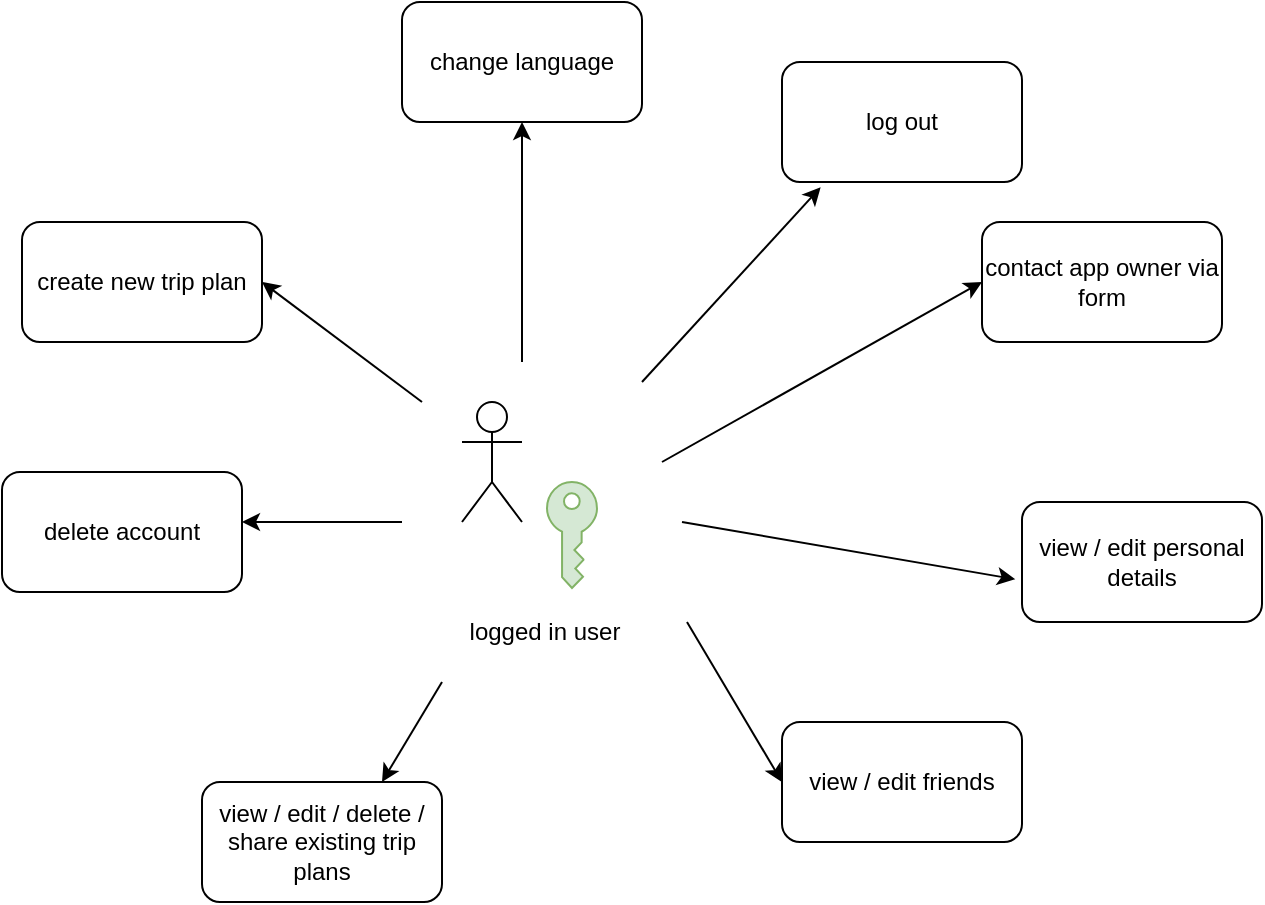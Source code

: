 <mxfile version="21.5.0" type="device">
  <diagram name="Page-1" id="cvxpRtqzHrmowPEIcIa5">
    <mxGraphModel dx="794" dy="1107" grid="1" gridSize="10" guides="1" tooltips="1" connect="1" arrows="1" fold="1" page="1" pageScale="1" pageWidth="850" pageHeight="1100" math="0" shadow="0">
      <root>
        <mxCell id="0" />
        <mxCell id="1" parent="0" />
        <mxCell id="oR8qnFVg_3T_-0G8JnXh-11" value="" style="group" parent="1" vertex="1" connectable="0">
          <mxGeometry x="240" y="400" width="142.5" height="130" as="geometry" />
        </mxCell>
        <mxCell id="oR8qnFVg_3T_-0G8JnXh-1" value="" style="shape=umlActor;verticalLabelPosition=bottom;verticalAlign=top;html=1;outlineConnect=0;" parent="oR8qnFVg_3T_-0G8JnXh-11" vertex="1">
          <mxGeometry x="30" width="30" height="60" as="geometry" />
        </mxCell>
        <mxCell id="oR8qnFVg_3T_-0G8JnXh-2" value="" style="sketch=0;pointerEvents=1;shadow=0;dashed=0;html=1;strokeColor=#82b366;labelPosition=center;verticalLabelPosition=bottom;verticalAlign=top;outlineConnect=0;align=center;shape=mxgraph.office.security.key_permissions;fillColor=#d5e8d4;" parent="oR8qnFVg_3T_-0G8JnXh-11" vertex="1">
          <mxGeometry x="72.5" y="40" width="25" height="53" as="geometry" />
        </mxCell>
        <mxCell id="oR8qnFVg_3T_-0G8JnXh-9" value="logged in user" style="text;html=1;strokeColor=none;fillColor=none;align=center;verticalAlign=middle;whiteSpace=wrap;rounded=0;" parent="oR8qnFVg_3T_-0G8JnXh-11" vertex="1">
          <mxGeometry y="100" width="142.5" height="30" as="geometry" />
        </mxCell>
        <mxCell id="oR8qnFVg_3T_-0G8JnXh-16" value="" style="endArrow=classic;html=1;rounded=0;entryX=0.5;entryY=1;entryDx=0;entryDy=0;" parent="1" target="oR8qnFVg_3T_-0G8JnXh-14" edge="1">
          <mxGeometry width="50" height="50" relative="1" as="geometry">
            <mxPoint x="300" y="380" as="sourcePoint" />
            <mxPoint x="190" y="240" as="targetPoint" />
          </mxGeometry>
        </mxCell>
        <mxCell id="oR8qnFVg_3T_-0G8JnXh-17" value="" style="endArrow=classic;html=1;rounded=0;entryX=0.161;entryY=1.044;entryDx=0;entryDy=0;entryPerimeter=0;" parent="1" target="oR8qnFVg_3T_-0G8JnXh-8" edge="1">
          <mxGeometry width="50" height="50" relative="1" as="geometry">
            <mxPoint x="360" y="390" as="sourcePoint" />
            <mxPoint x="250" y="240" as="targetPoint" />
          </mxGeometry>
        </mxCell>
        <mxCell id="oR8qnFVg_3T_-0G8JnXh-18" value="" style="endArrow=classic;html=1;rounded=0;entryX=0;entryY=0.5;entryDx=0;entryDy=0;" parent="1" edge="1" target="oR8qnFVg_3T_-0G8JnXh-12">
          <mxGeometry width="50" height="50" relative="1" as="geometry">
            <mxPoint x="370" y="430" as="sourcePoint" />
            <mxPoint x="240" y="390" as="targetPoint" />
          </mxGeometry>
        </mxCell>
        <mxCell id="oR8qnFVg_3T_-0G8JnXh-19" value="" style="endArrow=classic;html=1;rounded=0;entryX=-0.028;entryY=0.644;entryDx=0;entryDy=0;entryPerimeter=0;" parent="1" edge="1" target="oR8qnFVg_3T_-0G8JnXh-13">
          <mxGeometry width="50" height="50" relative="1" as="geometry">
            <mxPoint x="380" y="460" as="sourcePoint" />
            <mxPoint x="580" y="430" as="targetPoint" />
          </mxGeometry>
        </mxCell>
        <mxCell id="yCh27rGCpJPVmqjpuNjg-1" value="view / edit friends" style="rounded=1;whiteSpace=wrap;html=1;" vertex="1" parent="1">
          <mxGeometry x="430" y="560" width="120" height="60" as="geometry" />
        </mxCell>
        <mxCell id="yCh27rGCpJPVmqjpuNjg-3" value="delete account" style="rounded=1;whiteSpace=wrap;html=1;" vertex="1" parent="1">
          <mxGeometry x="40" y="435" width="120" height="60" as="geometry" />
        </mxCell>
        <mxCell id="yCh27rGCpJPVmqjpuNjg-4" value="create new trip plan" style="rounded=1;whiteSpace=wrap;html=1;" vertex="1" parent="1">
          <mxGeometry x="50" y="310" width="120" height="60" as="geometry" />
        </mxCell>
        <mxCell id="yCh27rGCpJPVmqjpuNjg-5" value="view / edit / delete / share existing trip plans" style="rounded=1;whiteSpace=wrap;html=1;" vertex="1" parent="1">
          <mxGeometry x="140" y="590" width="120" height="60" as="geometry" />
        </mxCell>
        <mxCell id="oR8qnFVg_3T_-0G8JnXh-8" value="log out" style="rounded=1;whiteSpace=wrap;html=1;container=0;" parent="1" vertex="1">
          <mxGeometry x="430" y="230" width="120" height="60" as="geometry" />
        </mxCell>
        <mxCell id="oR8qnFVg_3T_-0G8JnXh-12" value="contact app owner via form" style="rounded=1;whiteSpace=wrap;html=1;container=0;" parent="1" vertex="1">
          <mxGeometry x="530" y="310" width="120" height="60" as="geometry" />
        </mxCell>
        <mxCell id="oR8qnFVg_3T_-0G8JnXh-13" value="view / edit personal details" style="rounded=1;whiteSpace=wrap;html=1;container=0;" parent="1" vertex="1">
          <mxGeometry x="550" y="450" width="120" height="60" as="geometry" />
        </mxCell>
        <mxCell id="oR8qnFVg_3T_-0G8JnXh-14" value="change language" style="rounded=1;whiteSpace=wrap;html=1;container=0;" parent="1" vertex="1">
          <mxGeometry x="240" y="200" width="120" height="60" as="geometry" />
        </mxCell>
        <mxCell id="yCh27rGCpJPVmqjpuNjg-8" value="" style="endArrow=classic;html=1;rounded=0;" edge="1" parent="1">
          <mxGeometry width="50" height="50" relative="1" as="geometry">
            <mxPoint x="250" y="400" as="sourcePoint" />
            <mxPoint x="170" y="340" as="targetPoint" />
          </mxGeometry>
        </mxCell>
        <mxCell id="yCh27rGCpJPVmqjpuNjg-9" value="" style="endArrow=classic;html=1;rounded=0;" edge="1" parent="1">
          <mxGeometry width="50" height="50" relative="1" as="geometry">
            <mxPoint x="240" y="460" as="sourcePoint" />
            <mxPoint x="160" y="460" as="targetPoint" />
          </mxGeometry>
        </mxCell>
        <mxCell id="yCh27rGCpJPVmqjpuNjg-10" value="" style="endArrow=classic;html=1;rounded=0;entryX=0.75;entryY=0;entryDx=0;entryDy=0;" edge="1" parent="1" target="yCh27rGCpJPVmqjpuNjg-5">
          <mxGeometry width="50" height="50" relative="1" as="geometry">
            <mxPoint x="260" y="540" as="sourcePoint" />
            <mxPoint x="260" y="540" as="targetPoint" />
          </mxGeometry>
        </mxCell>
        <mxCell id="yCh27rGCpJPVmqjpuNjg-12" value="" style="endArrow=classic;html=1;rounded=0;entryX=0;entryY=0.5;entryDx=0;entryDy=0;" edge="1" parent="1" target="yCh27rGCpJPVmqjpuNjg-1">
          <mxGeometry width="50" height="50" relative="1" as="geometry">
            <mxPoint x="382.5" y="510" as="sourcePoint" />
            <mxPoint x="432.5" y="460" as="targetPoint" />
          </mxGeometry>
        </mxCell>
      </root>
    </mxGraphModel>
  </diagram>
</mxfile>
